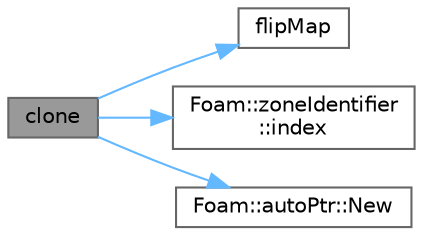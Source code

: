 digraph "clone"
{
 // LATEX_PDF_SIZE
  bgcolor="transparent";
  edge [fontname=Helvetica,fontsize=10,labelfontname=Helvetica,labelfontsize=10];
  node [fontname=Helvetica,fontsize=10,shape=box,height=0.2,width=0.4];
  rankdir="LR";
  Node1 [id="Node000001",label="clone",height=0.2,width=0.4,color="gray40", fillcolor="grey60", style="filled", fontcolor="black",tooltip=" "];
  Node1 -> Node2 [id="edge1_Node000001_Node000002",color="steelblue1",style="solid",tooltip=" "];
  Node2 [id="Node000002",label="flipMap",height=0.2,width=0.4,color="grey40", fillcolor="white", style="filled",URL="$classFoam_1_1faceZone.html#a56958c7da96965b0213cbcbce0c56d24",tooltip=" "];
  Node1 -> Node3 [id="edge2_Node000001_Node000003",color="steelblue1",style="solid",tooltip=" "];
  Node3 [id="Node000003",label="Foam::zoneIdentifier\l::index",height=0.2,width=0.4,color="grey40", fillcolor="white", style="filled",URL="$classFoam_1_1zoneIdentifier.html#a79494db495b9730bf3a05557f0f8fffd",tooltip=" "];
  Node1 -> Node4 [id="edge3_Node000001_Node000004",color="steelblue1",style="solid",tooltip=" "];
  Node4 [id="Node000004",label="Foam::autoPtr::New",height=0.2,width=0.4,color="grey40", fillcolor="white", style="filled",URL="$classFoam_1_1autoPtr.html#aaea33ebc504bdca5b97f88a0aea57d4e",tooltip=" "];
}
